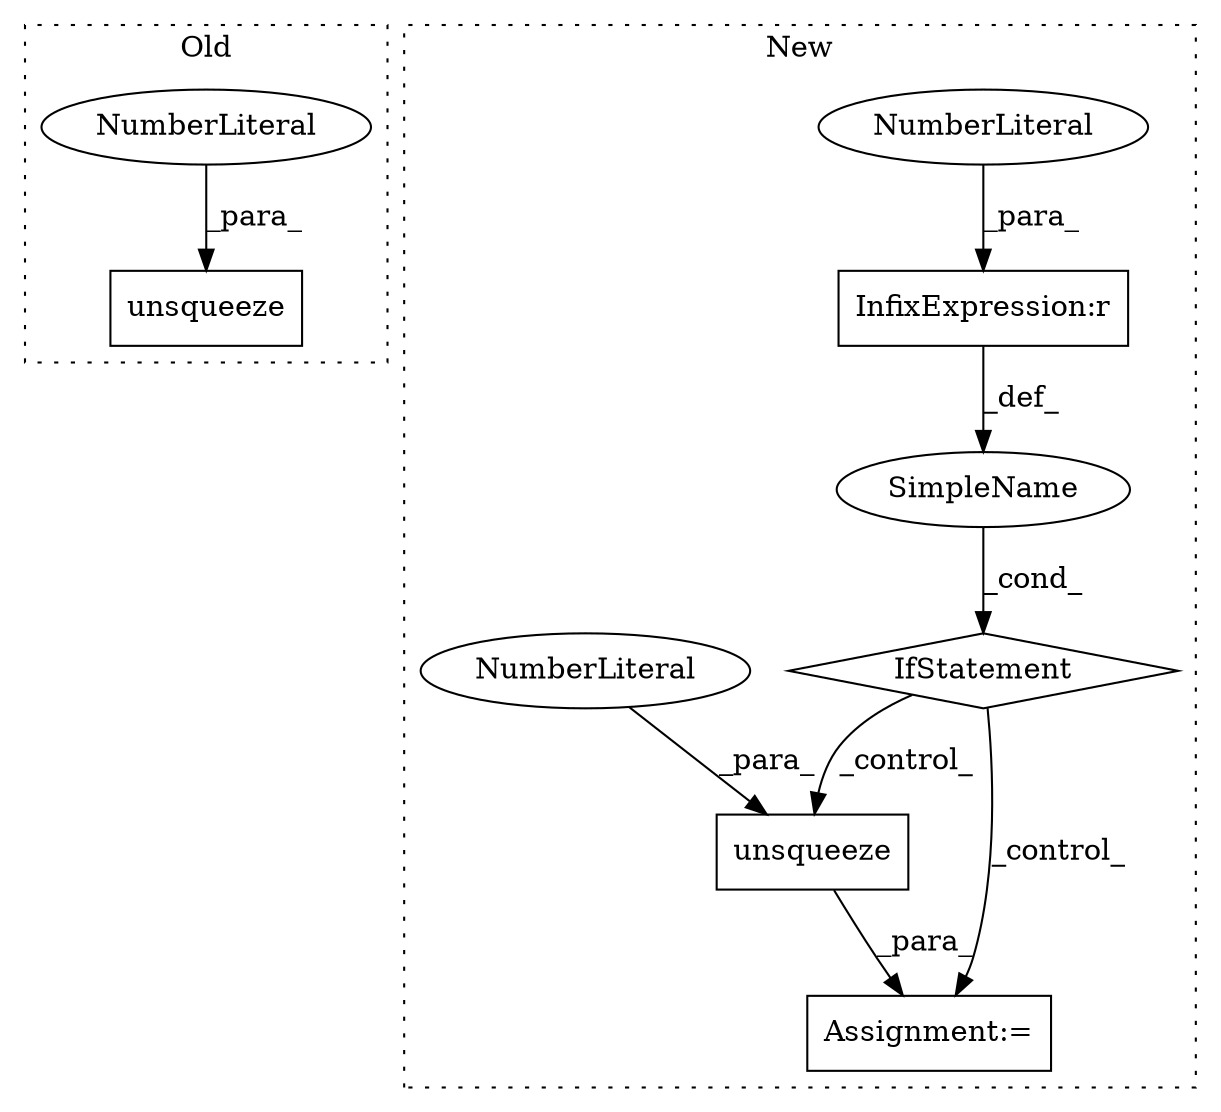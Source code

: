 digraph G {
subgraph cluster0 {
1 [label="unsqueeze" a="32" s="1317,1328" l="10,1" shape="box"];
3 [label="NumberLiteral" a="34" s="1327" l="1" shape="ellipse"];
label = "Old";
style="dotted";
}
subgraph cluster1 {
2 [label="IfStatement" a="25" s="1348,1365" l="4,2" shape="diamond"];
4 [label="Assignment:=" a="7" s="1406" l="1" shape="box"];
5 [label="SimpleName" a="42" s="" l="" shape="ellipse"];
6 [label="InfixExpression:r" a="27" s="1360" l="4" shape="box"];
7 [label="NumberLiteral" a="34" s="1364" l="1" shape="ellipse"];
8 [label="unsqueeze" a="32" s="1413,1424" l="10,1" shape="box"];
9 [label="NumberLiteral" a="34" s="1423" l="1" shape="ellipse"];
label = "New";
style="dotted";
}
2 -> 4 [label="_control_"];
2 -> 8 [label="_control_"];
3 -> 1 [label="_para_"];
5 -> 2 [label="_cond_"];
6 -> 5 [label="_def_"];
7 -> 6 [label="_para_"];
8 -> 4 [label="_para_"];
9 -> 8 [label="_para_"];
}